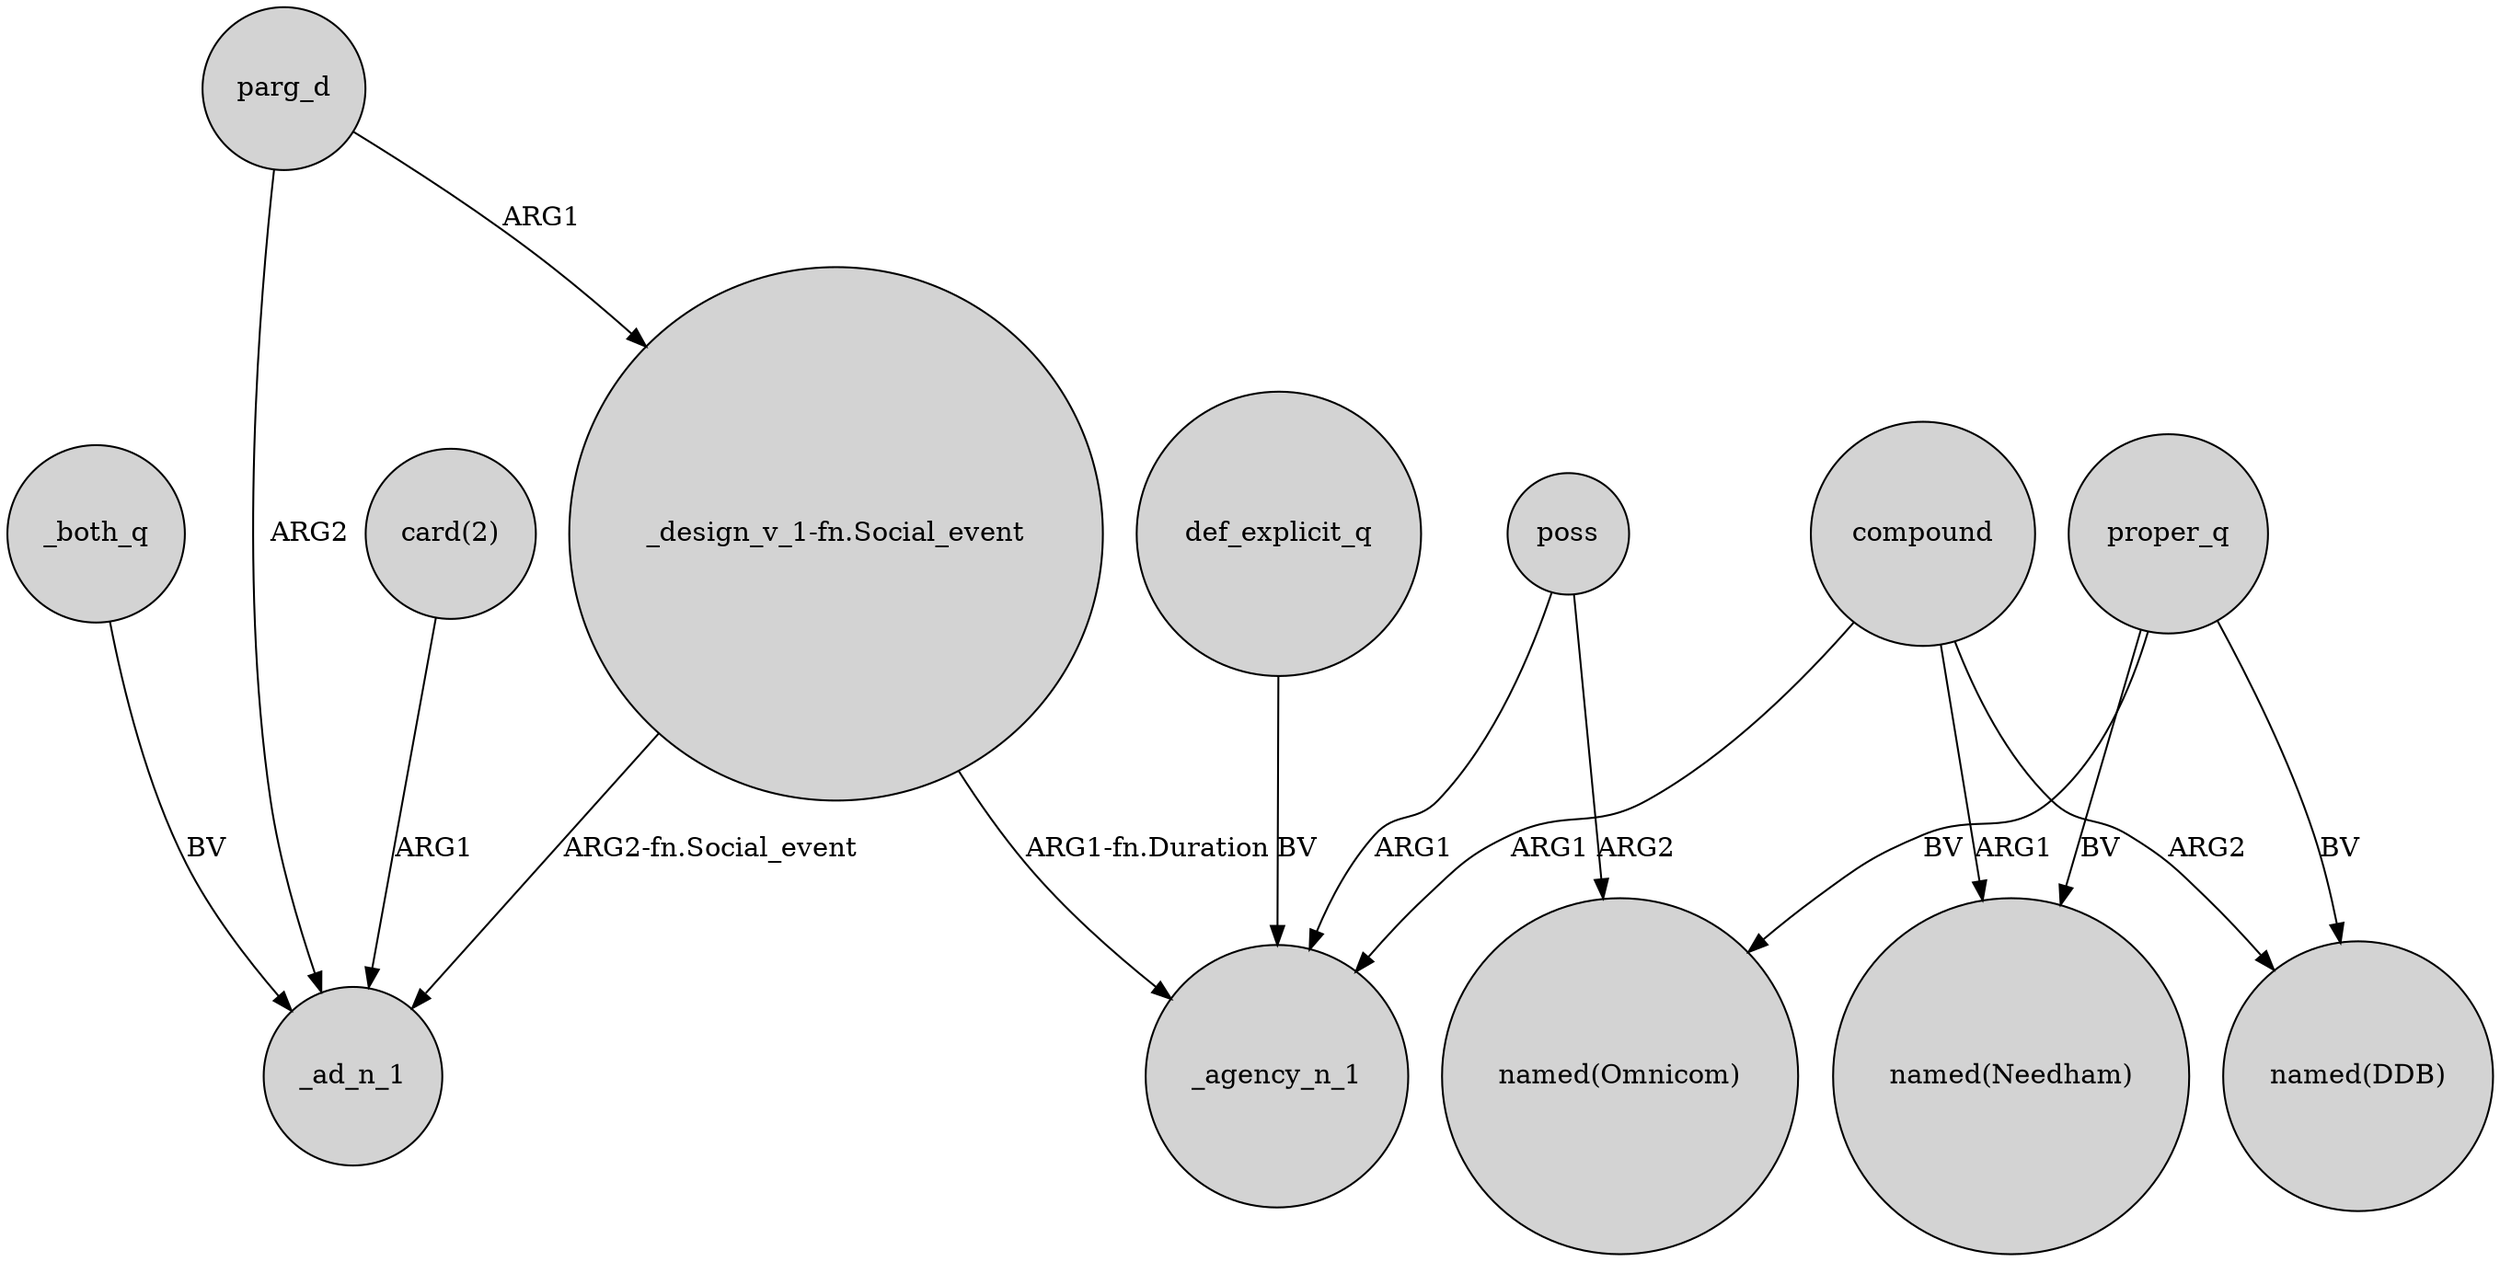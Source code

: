 digraph {
	node [shape=circle style=filled]
	"card(2)" -> _ad_n_1 [label=ARG1]
	poss -> "named(Omnicom)" [label=ARG2]
	compound -> _agency_n_1 [label=ARG1]
	poss -> _agency_n_1 [label=ARG1]
	compound -> "named(DDB)" [label=ARG2]
	"_design_v_1-fn.Social_event" -> _ad_n_1 [label="ARG2-fn.Social_event"]
	proper_q -> "named(Needham)" [label=BV]
	_both_q -> _ad_n_1 [label=BV]
	proper_q -> "named(Omnicom)" [label=BV]
	compound -> "named(Needham)" [label=ARG1]
	proper_q -> "named(DDB)" [label=BV]
	parg_d -> "_design_v_1-fn.Social_event" [label=ARG1]
	parg_d -> _ad_n_1 [label=ARG2]
	"_design_v_1-fn.Social_event" -> _agency_n_1 [label="ARG1-fn.Duration"]
	def_explicit_q -> _agency_n_1 [label=BV]
}

